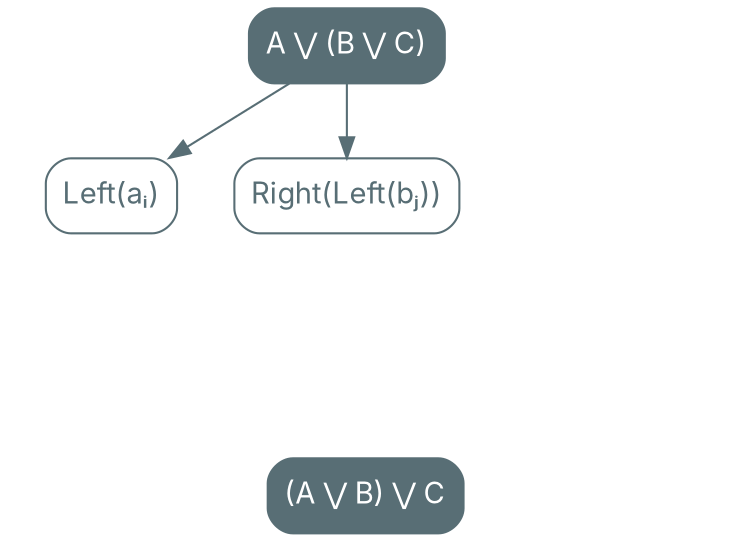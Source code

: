 digraph {
    bgcolor=transparent

    // Default theme: enabled
    node[shape="rectangle" style="rounded,filled" color="#586E75" fillcolor="#586E75" fontcolor="#ffffff" fontname="Inter,Arial"]
    edge [color="#586E75" fontcolor="#000000" fontname="Inter,Arial" fontsize=11]

    LeftAssoc[label="A ⋁ (B ⋁ C)"]
    LeftA[label="Left(aᵢ)" fillcolor="#ffffff" fontcolor="#586E75"]
    RightLeftB[label="Right(Left(bⱼ))" fillcolor="#ffffff" fontcolor="#586E75"]
    RightRightC[label="Right(Right(cₖ))" fillcolor="#ffffff" fontcolor="#586E75" style=invis]

    LeftAssoc -> LeftA
    LeftAssoc -> RightLeftB
    LeftAssoc -> RightRightC[style=invis]

    RightAssoc[label="(A ⋁ B) ⋁ C"]
    LeftLeftA[label="Left(Left(aᵢ))" fillcolor="#ffffff" fontcolor="#586E75" style=invis]
    LeftRightB[label="Left(Right(bⱼ))" fillcolor="#ffffff" fontcolor="#586E75" style=invis]
    RightC[label="Right(cₖ)" fillcolor="#ffffff" fontcolor="#586E75" style=invis]

    LeftLeftA -> RightAssoc[dir=back style=invis]
    LeftRightB -> RightAssoc[dir=back style=invis]
    RightC -> RightAssoc[dir=back style=invis]

    LeftA -> LeftLeftA[style=invis]
    RightLeftB -> LeftRightB[style=invis]
    RightRightC -> RightC[style=invis]
    LeftLeftA -> LeftA[style=invis]
    LeftRightB -> RightLeftB[style=invis]
    RightC -> RightRightC[style=invis]
}
